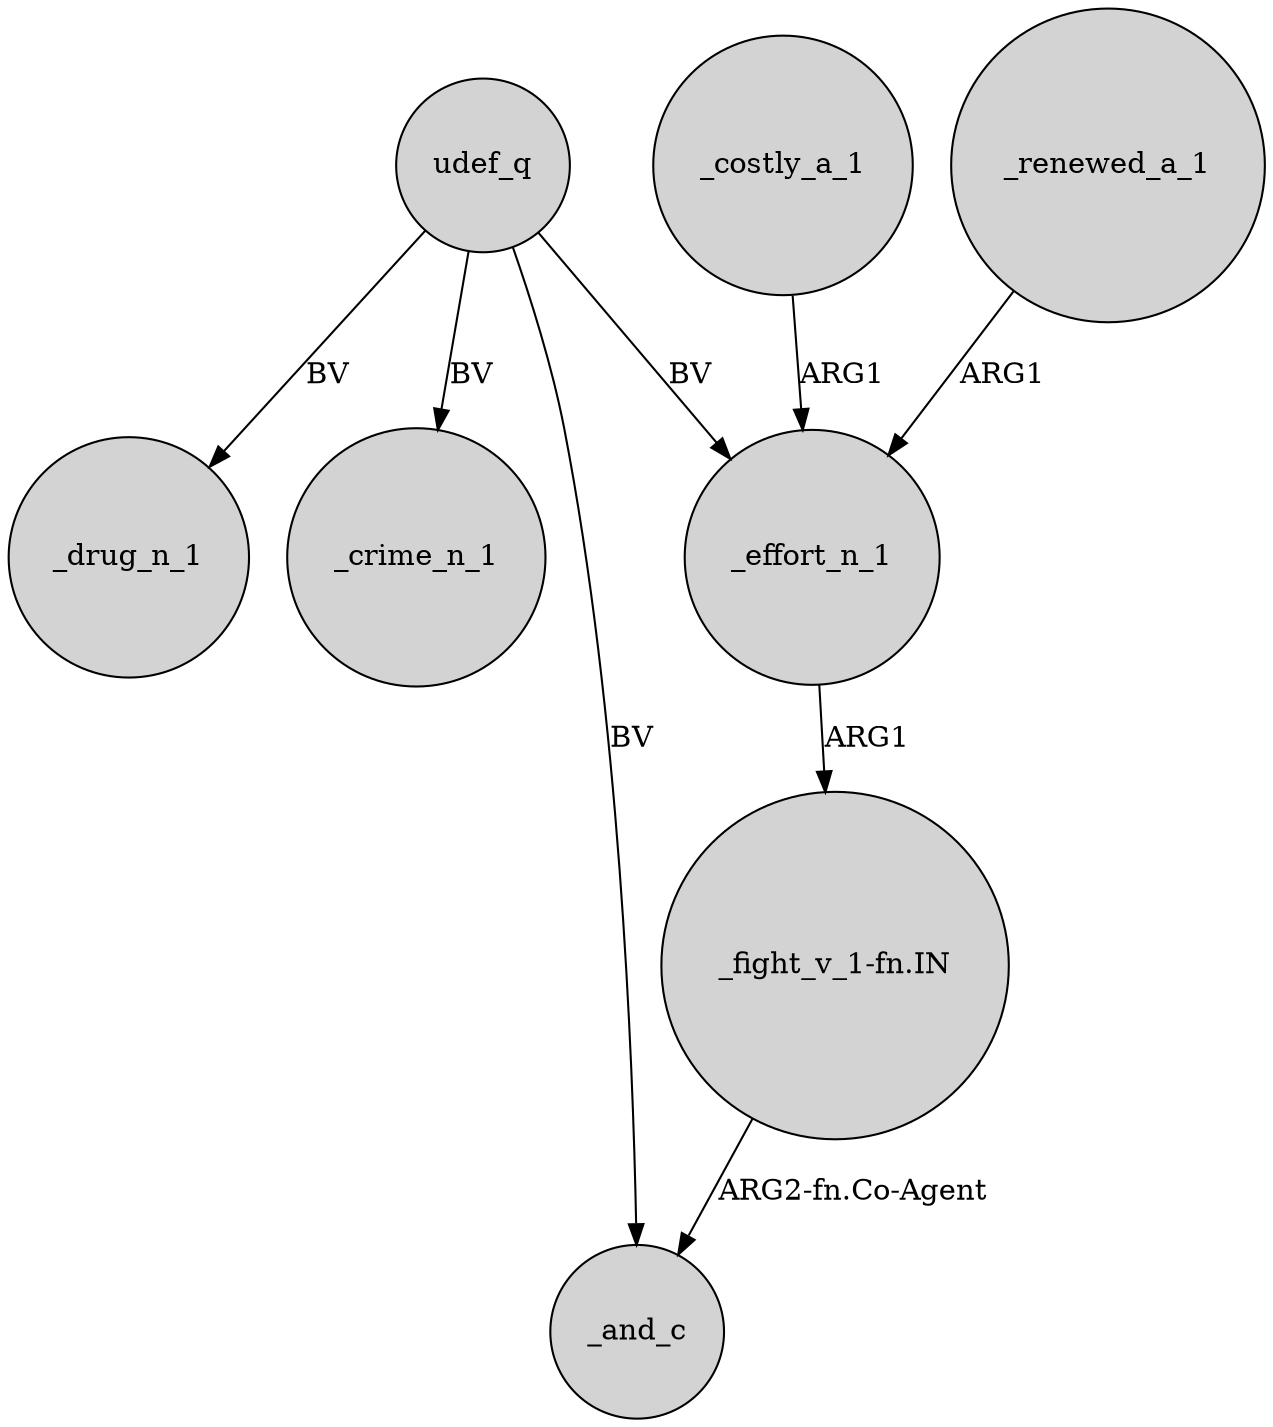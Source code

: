 digraph {
	node [shape=circle style=filled]
	_effort_n_1 -> "_fight_v_1-fn.IN" [label=ARG1]
	_costly_a_1 -> _effort_n_1 [label=ARG1]
	_renewed_a_1 -> _effort_n_1 [label=ARG1]
	"_fight_v_1-fn.IN" -> _and_c [label="ARG2-fn.Co-Agent"]
	udef_q -> _and_c [label=BV]
	udef_q -> _drug_n_1 [label=BV]
	udef_q -> _crime_n_1 [label=BV]
	udef_q -> _effort_n_1 [label=BV]
}
